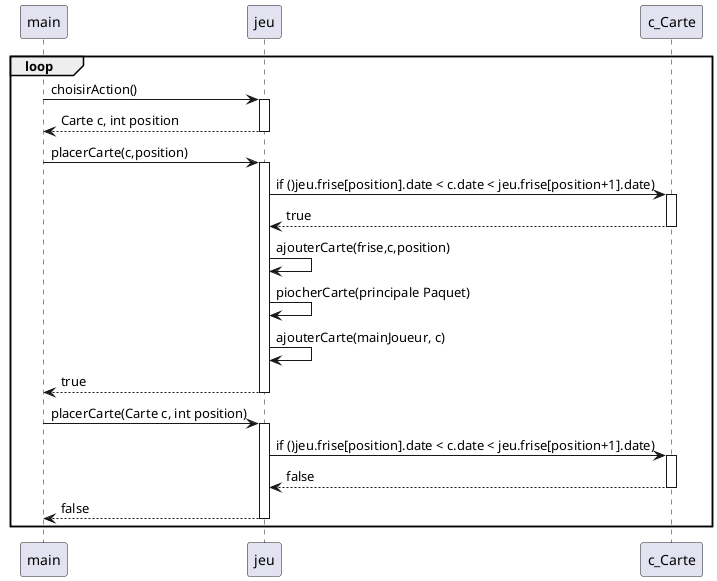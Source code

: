 @startuml
'https://plantuml.com/sequence-diagram

loop
main -> jeu : choisirAction()
activate jeu
jeu --> main : Carte c, int position
deactivate jeu


main -> jeu : placerCarte(c,position)
activate jeu

jeu -> c_Carte: if ()jeu.frise[position].date < c.date < jeu.frise[position+1].date)
activate c_Carte
c_Carte --> jeu: true
deactivate c_Carte

jeu -> jeu : ajouterCarte(frise,c,position)

jeu ->jeu : piocherCarte(principale Paquet)

jeu -> jeu : ajouterCarte(mainJoueur, c)

jeu --> main : true
deactivate jeu



main -> jeu : placerCarte(Carte c, int position)
activate jeu

jeu -> c_Carte: if ()jeu.frise[position].date < c.date < jeu.frise[position+1].date)
activate c_Carte
c_Carte --> jeu: false
deactivate c_Carte

jeu --> main : false
deactivate jeu
end
@enduml